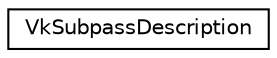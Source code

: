 digraph "Graphical Class Hierarchy"
{
 // LATEX_PDF_SIZE
  edge [fontname="Helvetica",fontsize="10",labelfontname="Helvetica",labelfontsize="10"];
  node [fontname="Helvetica",fontsize="10",shape=record];
  rankdir="LR";
  Node0 [label="VkSubpassDescription",height=0.2,width=0.4,color="black", fillcolor="white", style="filled",URL="$structVkSubpassDescription.html",tooltip=" "];
}
